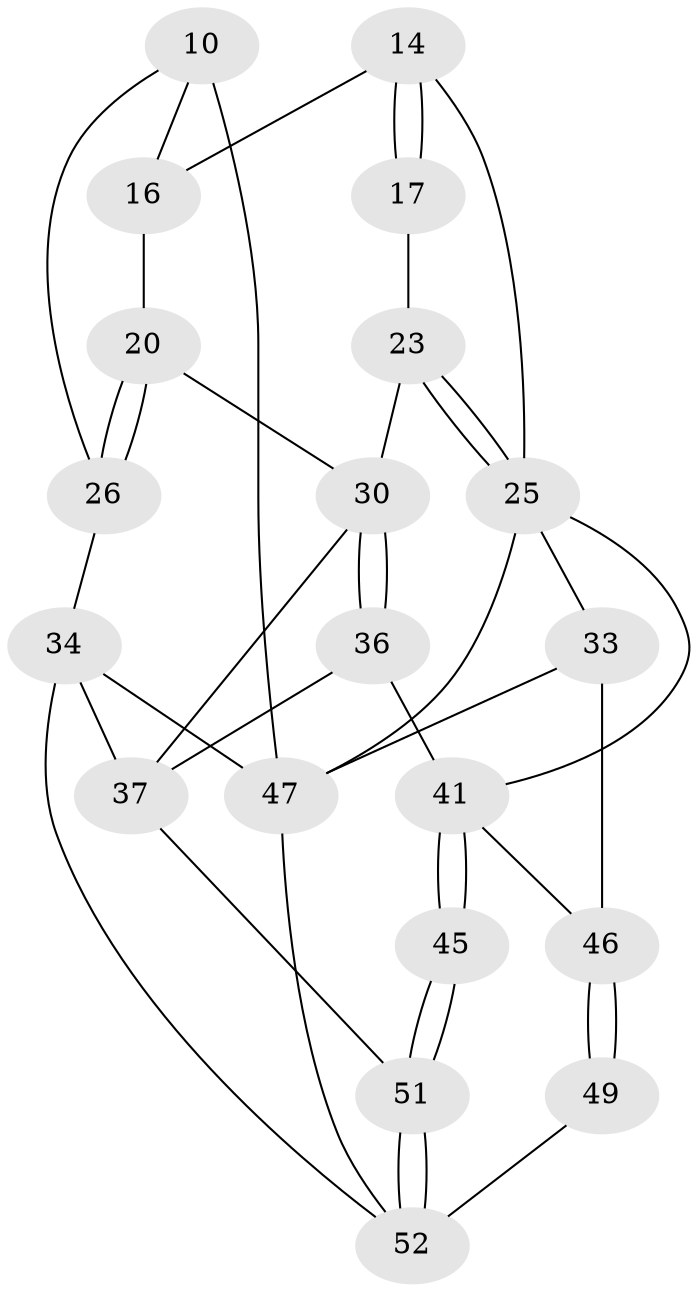 // original degree distribution, {3: 0.038461538461538464, 4: 0.3076923076923077, 6: 0.2692307692307692, 5: 0.38461538461538464}
// Generated by graph-tools (version 1.1) at 2025/06/03/04/25 22:06:22]
// undirected, 20 vertices, 41 edges
graph export_dot {
graph [start="1"]
  node [color=gray90,style=filled];
  10 [pos="+0+0",super="+6"];
  14 [pos="+0.42185955649688595+0.053705727212547814",super="+5"];
  16 [pos="+0.2310878489725767+0.2475028258608932",super="+15+11"];
  17 [pos="+0.5591681231506654+0.2919631375755512",super="+13"];
  20 [pos="+0.19348955965434753+0.3248467220772823",super="+19"];
  23 [pos="+0.6716295992096911+0.48456624923948727",super="+12+21"];
  25 [pos="+0.694773182960378+0.5021190469303741",super="+24"];
  26 [pos="+0+0.29440540565525497"];
  30 [pos="+0.5443300296508826+0.47356054173249684",super="+22+27"];
  33 [pos="+0.8483083844612456+0.6217299452419316",super="+32"];
  34 [pos="+0+0.661691316864106",super="+29"];
  36 [pos="+0.41881498495794706+0.6251476296735173"];
  37 [pos="+0.35559802875713264+0.6448383697052379",super="+28"];
  41 [pos="+0.5600474196372814+0.8436141365843588",super="+38"];
  45 [pos="+0.5291682957433107+0.8582011083677541"];
  46 [pos="+0.8227746575464945+1",super="+39+40"];
  47 [pos="+1+1",super="+35+31"];
  49 [pos="+0.7963874192122081+1"];
  51 [pos="+0.382440192812566+1",super="+43+42"];
  52 [pos="+0.3810416239326551+1",super="+48+50+44"];
  10 -- 26;
  10 -- 47 [weight=3];
  10 -- 16 [weight=2];
  14 -- 17 [weight=2];
  14 -- 17;
  14 -- 25;
  14 -- 16 [weight=2];
  16 -- 20 [weight=2];
  17 -- 23 [weight=2];
  20 -- 26;
  20 -- 26;
  20 -- 30 [weight=2];
  23 -- 25 [weight=2];
  23 -- 25;
  23 -- 30;
  25 -- 41;
  25 -- 33;
  25 -- 47;
  26 -- 34;
  30 -- 36;
  30 -- 36;
  30 -- 37;
  33 -- 46 [weight=2];
  33 -- 47;
  34 -- 47;
  34 -- 37;
  34 -- 52;
  36 -- 37;
  36 -- 41;
  37 -- 51;
  41 -- 45;
  41 -- 45;
  41 -- 46;
  45 -- 51 [weight=2];
  45 -- 51;
  46 -- 49 [weight=2];
  46 -- 49;
  47 -- 52 [weight=2];
  49 -- 52;
  51 -- 52 [weight=2];
  51 -- 52;
}
